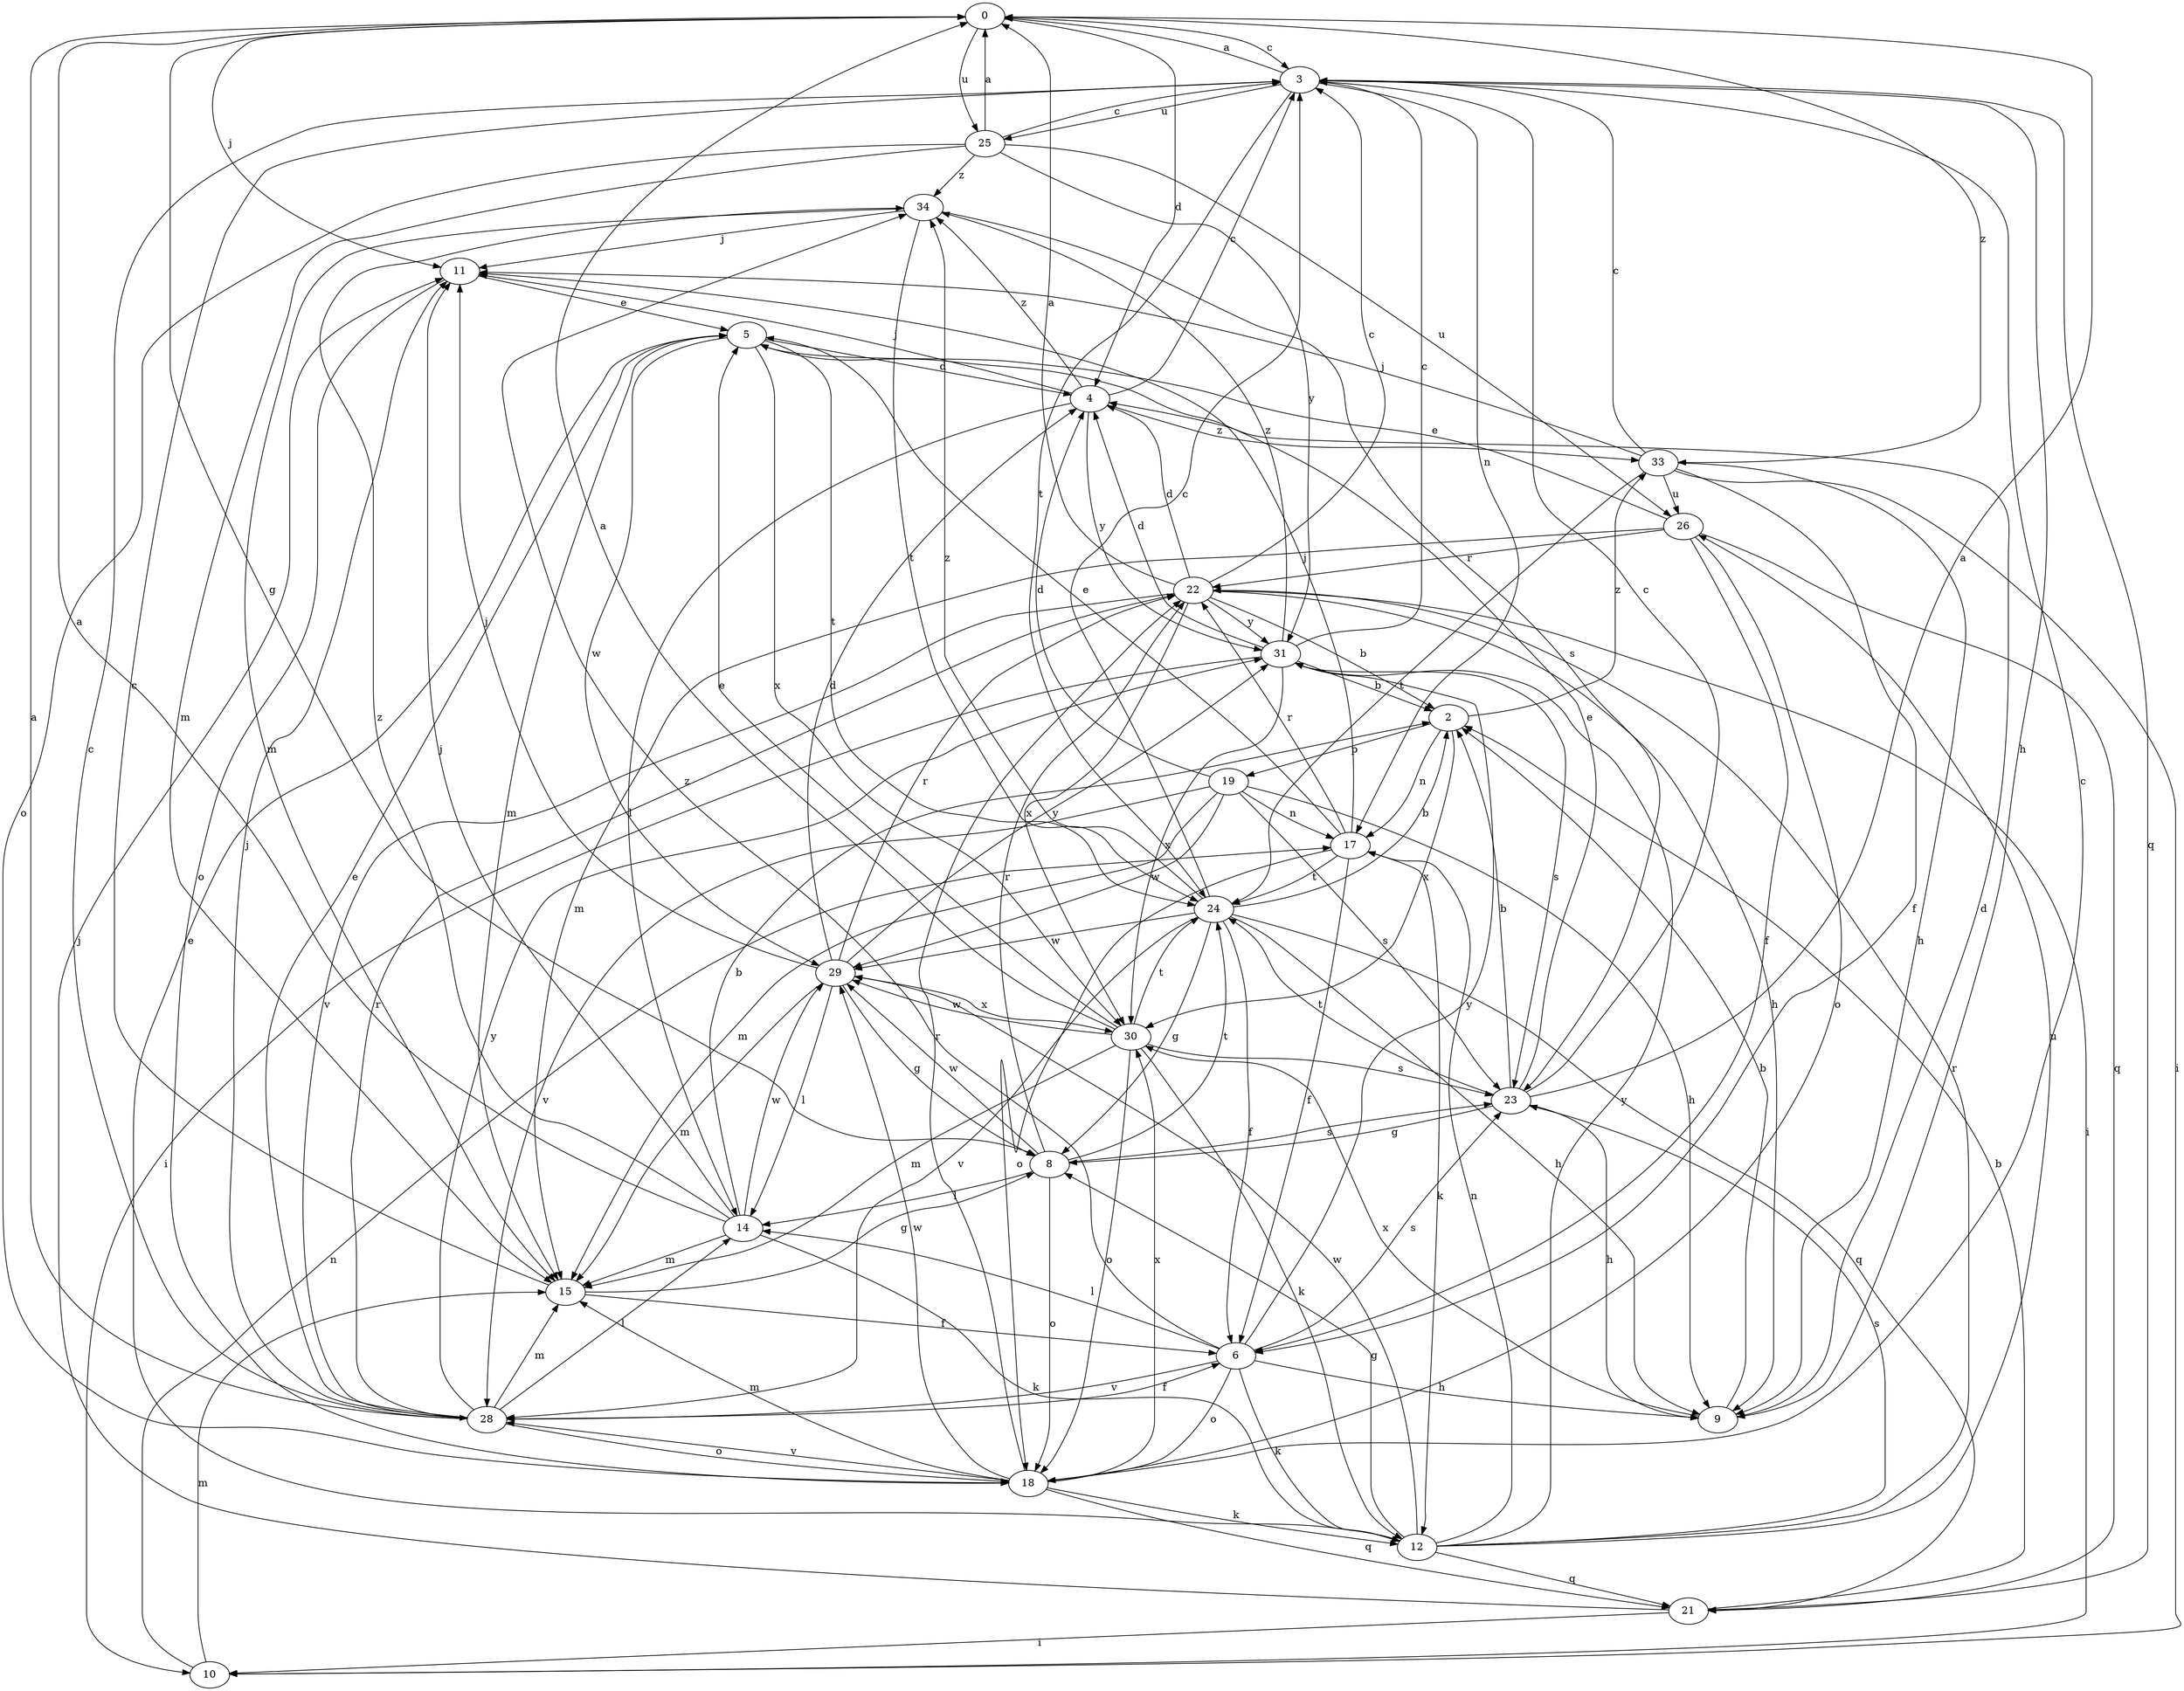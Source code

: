 strict digraph  {
0;
2;
3;
4;
5;
6;
8;
9;
10;
11;
12;
14;
15;
17;
18;
19;
21;
22;
23;
24;
25;
26;
28;
29;
30;
31;
33;
34;
0 -> 3  [label=c];
0 -> 4  [label=d];
0 -> 8  [label=g];
0 -> 11  [label=j];
0 -> 25  [label=u];
0 -> 33  [label=z];
2 -> 17  [label=n];
2 -> 19  [label=p];
2 -> 30  [label=x];
2 -> 33  [label=z];
3 -> 0  [label=a];
3 -> 9  [label=h];
3 -> 17  [label=n];
3 -> 21  [label=q];
3 -> 24  [label=t];
3 -> 25  [label=u];
4 -> 3  [label=c];
4 -> 11  [label=j];
4 -> 14  [label=l];
4 -> 31  [label=y];
4 -> 33  [label=z];
4 -> 34  [label=z];
5 -> 4  [label=d];
5 -> 15  [label=m];
5 -> 24  [label=t];
5 -> 29  [label=w];
5 -> 30  [label=x];
6 -> 9  [label=h];
6 -> 12  [label=k];
6 -> 14  [label=l];
6 -> 18  [label=o];
6 -> 23  [label=s];
6 -> 28  [label=v];
6 -> 31  [label=y];
6 -> 34  [label=z];
8 -> 14  [label=l];
8 -> 18  [label=o];
8 -> 22  [label=r];
8 -> 23  [label=s];
8 -> 24  [label=t];
8 -> 29  [label=w];
9 -> 2  [label=b];
9 -> 4  [label=d];
9 -> 30  [label=x];
10 -> 15  [label=m];
10 -> 17  [label=n];
11 -> 5  [label=e];
11 -> 18  [label=o];
12 -> 5  [label=e];
12 -> 8  [label=g];
12 -> 17  [label=n];
12 -> 21  [label=q];
12 -> 22  [label=r];
12 -> 23  [label=s];
12 -> 26  [label=u];
12 -> 29  [label=w];
12 -> 31  [label=y];
14 -> 0  [label=a];
14 -> 2  [label=b];
14 -> 11  [label=j];
14 -> 12  [label=k];
14 -> 15  [label=m];
14 -> 29  [label=w];
14 -> 34  [label=z];
15 -> 3  [label=c];
15 -> 6  [label=f];
15 -> 8  [label=g];
17 -> 5  [label=e];
17 -> 6  [label=f];
17 -> 11  [label=j];
17 -> 12  [label=k];
17 -> 18  [label=o];
17 -> 22  [label=r];
17 -> 24  [label=t];
18 -> 3  [label=c];
18 -> 12  [label=k];
18 -> 15  [label=m];
18 -> 21  [label=q];
18 -> 22  [label=r];
18 -> 28  [label=v];
18 -> 29  [label=w];
18 -> 30  [label=x];
19 -> 4  [label=d];
19 -> 9  [label=h];
19 -> 15  [label=m];
19 -> 17  [label=n];
19 -> 23  [label=s];
19 -> 28  [label=v];
19 -> 29  [label=w];
21 -> 2  [label=b];
21 -> 10  [label=i];
21 -> 11  [label=j];
22 -> 0  [label=a];
22 -> 2  [label=b];
22 -> 3  [label=c];
22 -> 4  [label=d];
22 -> 9  [label=h];
22 -> 10  [label=i];
22 -> 28  [label=v];
22 -> 30  [label=x];
22 -> 31  [label=y];
23 -> 0  [label=a];
23 -> 2  [label=b];
23 -> 3  [label=c];
23 -> 5  [label=e];
23 -> 8  [label=g];
23 -> 9  [label=h];
23 -> 24  [label=t];
24 -> 2  [label=b];
24 -> 3  [label=c];
24 -> 6  [label=f];
24 -> 8  [label=g];
24 -> 9  [label=h];
24 -> 21  [label=q];
24 -> 28  [label=v];
24 -> 29  [label=w];
24 -> 34  [label=z];
25 -> 0  [label=a];
25 -> 3  [label=c];
25 -> 15  [label=m];
25 -> 18  [label=o];
25 -> 26  [label=u];
25 -> 31  [label=y];
25 -> 34  [label=z];
26 -> 5  [label=e];
26 -> 6  [label=f];
26 -> 15  [label=m];
26 -> 18  [label=o];
26 -> 21  [label=q];
26 -> 22  [label=r];
28 -> 0  [label=a];
28 -> 3  [label=c];
28 -> 5  [label=e];
28 -> 6  [label=f];
28 -> 11  [label=j];
28 -> 14  [label=l];
28 -> 15  [label=m];
28 -> 18  [label=o];
28 -> 22  [label=r];
28 -> 31  [label=y];
29 -> 4  [label=d];
29 -> 8  [label=g];
29 -> 11  [label=j];
29 -> 14  [label=l];
29 -> 15  [label=m];
29 -> 22  [label=r];
29 -> 30  [label=x];
29 -> 31  [label=y];
30 -> 0  [label=a];
30 -> 5  [label=e];
30 -> 12  [label=k];
30 -> 15  [label=m];
30 -> 18  [label=o];
30 -> 23  [label=s];
30 -> 24  [label=t];
30 -> 29  [label=w];
31 -> 2  [label=b];
31 -> 3  [label=c];
31 -> 4  [label=d];
31 -> 10  [label=i];
31 -> 23  [label=s];
31 -> 30  [label=x];
31 -> 34  [label=z];
33 -> 3  [label=c];
33 -> 6  [label=f];
33 -> 9  [label=h];
33 -> 10  [label=i];
33 -> 11  [label=j];
33 -> 24  [label=t];
33 -> 26  [label=u];
34 -> 11  [label=j];
34 -> 15  [label=m];
34 -> 23  [label=s];
34 -> 24  [label=t];
}
